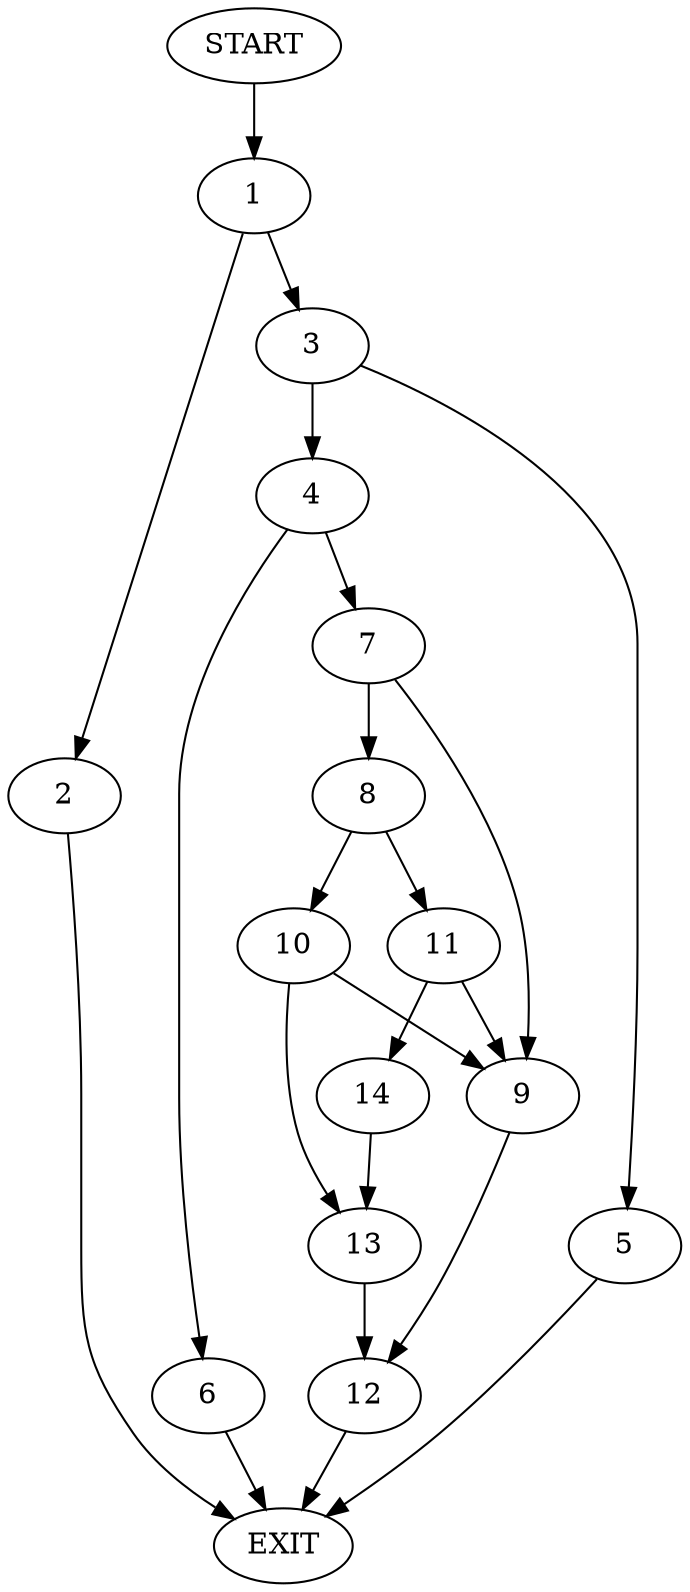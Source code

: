 digraph {
0 [label="START"]
15 [label="EXIT"]
0 -> 1
1 -> 2
1 -> 3
2 -> 15
3 -> 4
3 -> 5
5 -> 15
4 -> 6
4 -> 7
7 -> 8
7 -> 9
6 -> 15
8 -> 10
8 -> 11
9 -> 12
10 -> 13
10 -> 9
11 -> 14
11 -> 9
14 -> 13
13 -> 12
12 -> 15
}
